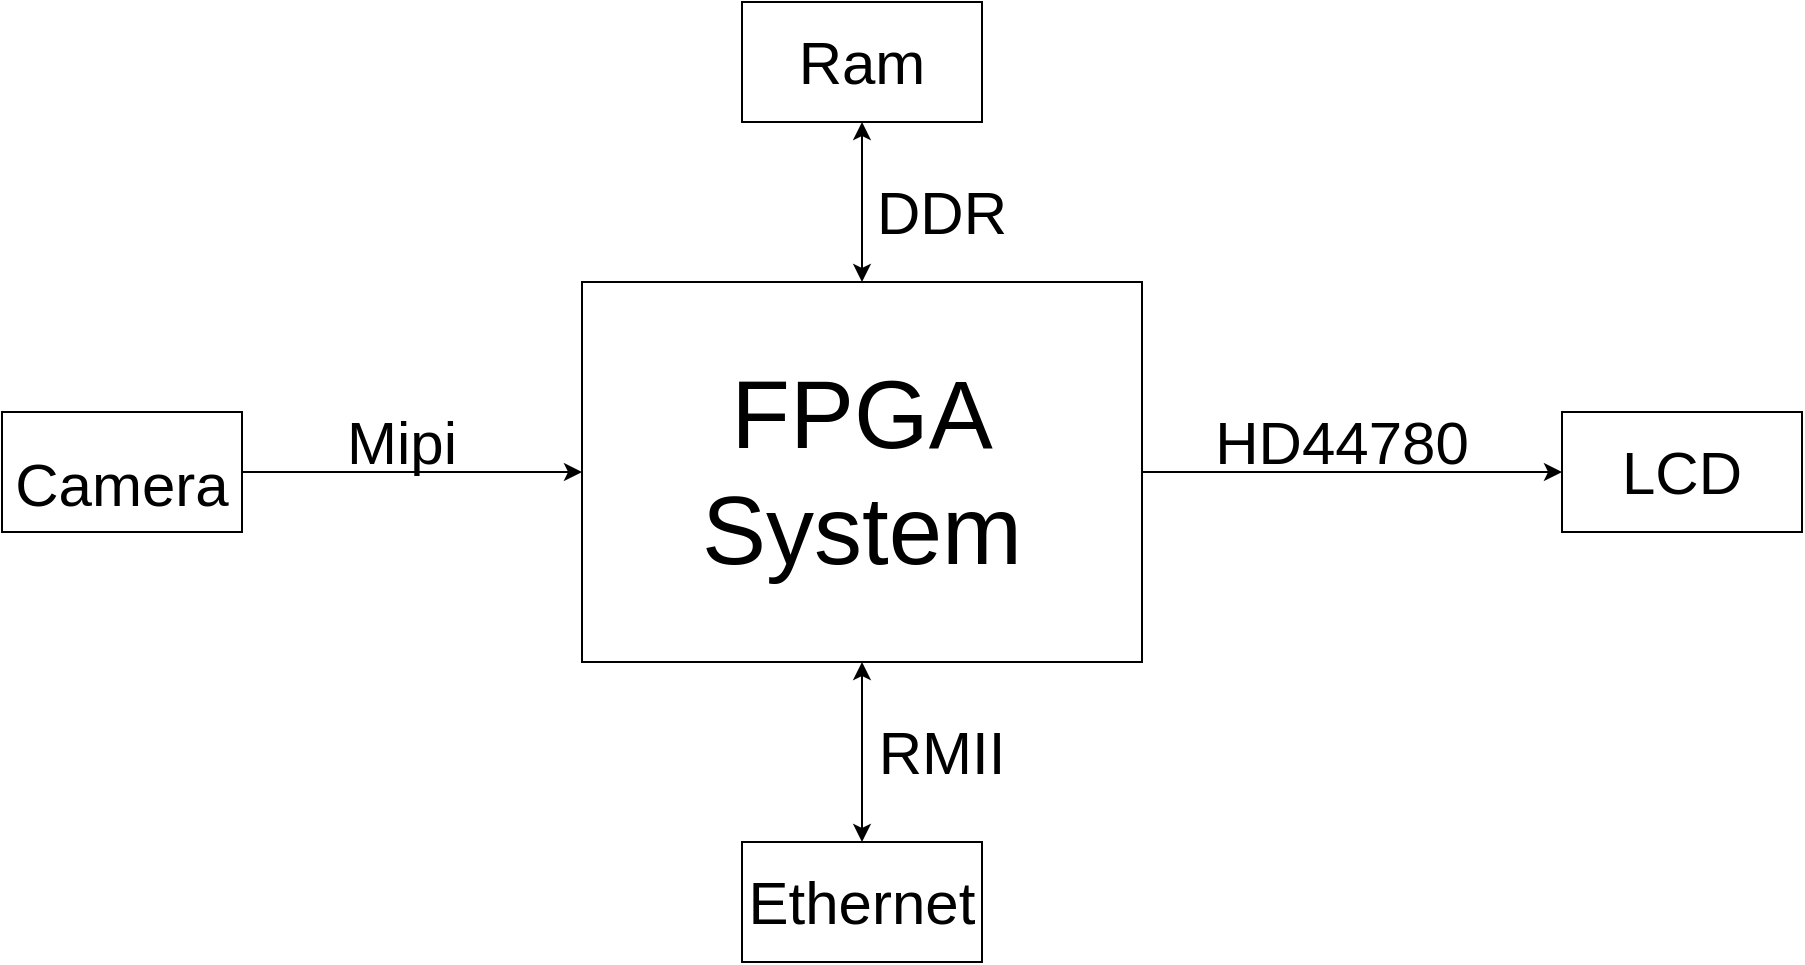 <mxfile version="19.0.3" type="device"><diagram id="O6zzdKeiqIPn2NJ-Ox_u" name="Page-1"><mxGraphModel dx="1038" dy="641" grid="1" gridSize="10" guides="1" tooltips="1" connect="1" arrows="1" fold="1" page="1" pageScale="1" pageWidth="850" pageHeight="1100" math="0" shadow="0"><root><mxCell id="0"/><mxCell id="1" parent="0"/><mxCell id="6ytGJDUvpgf7y4V2lMj0-9" style="edgeStyle=orthogonalEdgeStyle;rounded=0;orthogonalLoop=1;jettySize=auto;html=1;exitX=1;exitY=0.5;exitDx=0;exitDy=0;entryX=0;entryY=0.5;entryDx=0;entryDy=0;fontSize=30;startArrow=none;startFill=0;" edge="1" parent="1" source="6ytGJDUvpgf7y4V2lMj0-1" target="6ytGJDUvpgf7y4V2lMj0-8"><mxGeometry relative="1" as="geometry"/></mxCell><mxCell id="6ytGJDUvpgf7y4V2lMj0-12" style="edgeStyle=orthogonalEdgeStyle;rounded=0;orthogonalLoop=1;jettySize=auto;html=1;exitX=0.5;exitY=1;exitDx=0;exitDy=0;entryX=0.5;entryY=0;entryDx=0;entryDy=0;fontSize=30;startArrow=classic;startFill=1;" edge="1" parent="1" source="6ytGJDUvpgf7y4V2lMj0-1" target="6ytGJDUvpgf7y4V2lMj0-11"><mxGeometry relative="1" as="geometry"/></mxCell><mxCell id="6ytGJDUvpgf7y4V2lMj0-1" value="&lt;font style=&quot;font-size: 48px;&quot;&gt;FPGA System&lt;/font&gt;" style="rounded=0;whiteSpace=wrap;html=1;" vertex="1" parent="1"><mxGeometry x="340" y="190" width="280" height="190" as="geometry"/></mxCell><mxCell id="6ytGJDUvpgf7y4V2lMj0-3" style="edgeStyle=orthogonalEdgeStyle;rounded=0;orthogonalLoop=1;jettySize=auto;html=1;exitX=1;exitY=0.5;exitDx=0;exitDy=0;entryX=0;entryY=0.5;entryDx=0;entryDy=0;fontSize=48;" edge="1" parent="1" source="6ytGJDUvpgf7y4V2lMj0-2" target="6ytGJDUvpgf7y4V2lMj0-1"><mxGeometry relative="1" as="geometry"/></mxCell><mxCell id="6ytGJDUvpgf7y4V2lMj0-2" value="&lt;font style=&quot;font-size: 30px;&quot;&gt;Camera&lt;/font&gt;" style="rounded=0;whiteSpace=wrap;html=1;fontSize=48;" vertex="1" parent="1"><mxGeometry x="50" y="255" width="120" height="60" as="geometry"/></mxCell><mxCell id="6ytGJDUvpgf7y4V2lMj0-4" value="Mipi" style="text;html=1;strokeColor=none;fillColor=none;align=center;verticalAlign=middle;whiteSpace=wrap;rounded=0;fontSize=30;" vertex="1" parent="1"><mxGeometry x="220" y="255" width="60" height="30" as="geometry"/></mxCell><mxCell id="6ytGJDUvpgf7y4V2lMj0-6" style="edgeStyle=orthogonalEdgeStyle;rounded=0;orthogonalLoop=1;jettySize=auto;html=1;exitX=0.5;exitY=1;exitDx=0;exitDy=0;entryX=0.5;entryY=0;entryDx=0;entryDy=0;fontSize=30;startArrow=classic;startFill=1;" edge="1" parent="1" source="6ytGJDUvpgf7y4V2lMj0-5" target="6ytGJDUvpgf7y4V2lMj0-1"><mxGeometry relative="1" as="geometry"/></mxCell><mxCell id="6ytGJDUvpgf7y4V2lMj0-5" value="Ram" style="rounded=0;whiteSpace=wrap;html=1;fontSize=30;" vertex="1" parent="1"><mxGeometry x="420" y="50" width="120" height="60" as="geometry"/></mxCell><mxCell id="6ytGJDUvpgf7y4V2lMj0-7" value="DDR" style="text;html=1;strokeColor=none;fillColor=none;align=center;verticalAlign=middle;whiteSpace=wrap;rounded=0;fontSize=30;" vertex="1" parent="1"><mxGeometry x="490" y="140" width="60" height="30" as="geometry"/></mxCell><mxCell id="6ytGJDUvpgf7y4V2lMj0-8" value="LCD" style="rounded=0;whiteSpace=wrap;html=1;fontSize=30;" vertex="1" parent="1"><mxGeometry x="830" y="255" width="120" height="60" as="geometry"/></mxCell><mxCell id="6ytGJDUvpgf7y4V2lMj0-10" value="HD44780" style="text;html=1;strokeColor=none;fillColor=none;align=center;verticalAlign=middle;whiteSpace=wrap;rounded=0;fontSize=30;" vertex="1" parent="1"><mxGeometry x="690" y="255" width="60" height="30" as="geometry"/></mxCell><mxCell id="6ytGJDUvpgf7y4V2lMj0-11" value="Ethernet" style="rounded=0;whiteSpace=wrap;html=1;fontSize=30;" vertex="1" parent="1"><mxGeometry x="420" y="470" width="120" height="60" as="geometry"/></mxCell><mxCell id="6ytGJDUvpgf7y4V2lMj0-13" value="RMII" style="text;html=1;strokeColor=none;fillColor=none;align=center;verticalAlign=middle;whiteSpace=wrap;rounded=0;fontSize=30;" vertex="1" parent="1"><mxGeometry x="490" y="410" width="60" height="30" as="geometry"/></mxCell></root></mxGraphModel></diagram></mxfile>